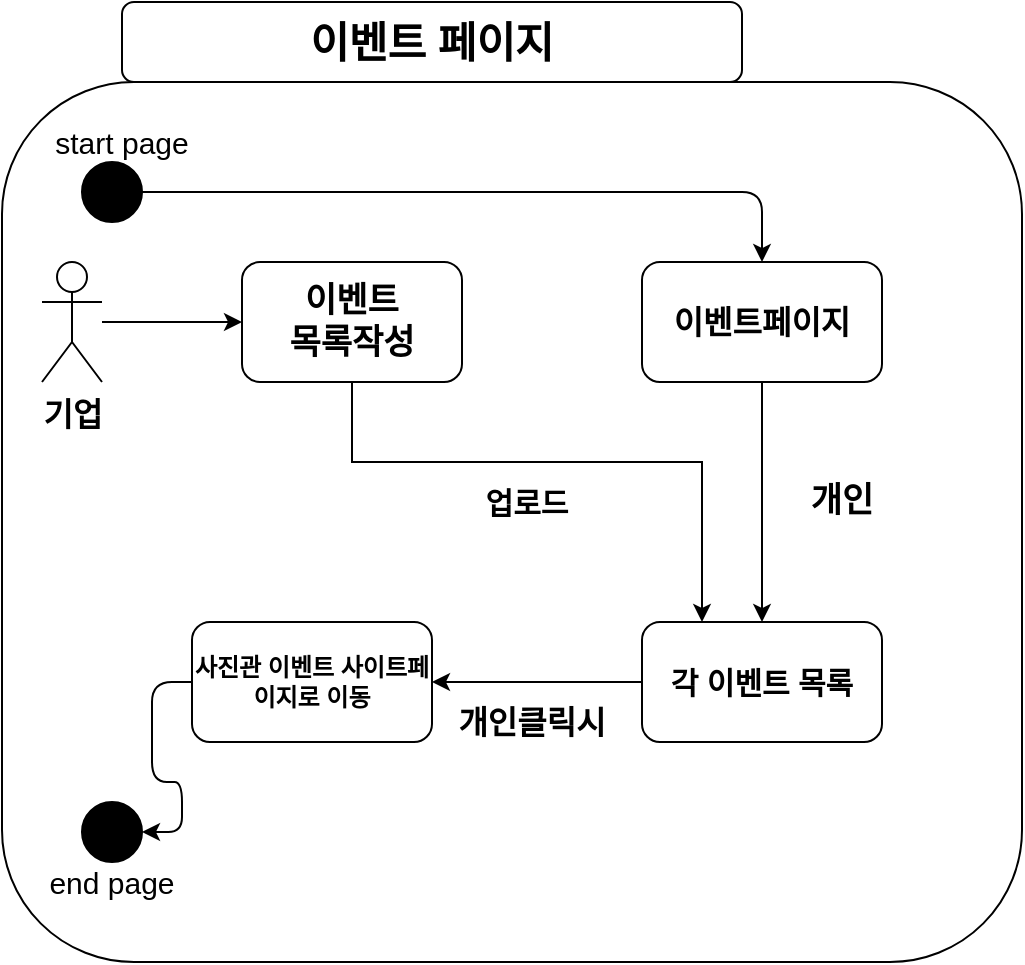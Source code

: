 <mxfile version="14.7.0" type="github">
  <diagram name="Page-1" id="13e1069c-82ec-6db2-03f1-153e76fe0fe0">
    <mxGraphModel dx="1038" dy="580" grid="1" gridSize="10" guides="1" tooltips="1" connect="1" arrows="1" fold="1" page="1" pageScale="1" pageWidth="1100" pageHeight="850" background="none" math="0" shadow="0">
      <root>
        <mxCell id="0" />
        <mxCell id="1" parent="0" />
        <mxCell id="ABvnFnV99FdlZ4MogWja-108" value="" style="edgeStyle=orthogonalEdgeStyle;rounded=0;orthogonalLoop=1;jettySize=auto;html=1;fontFamily=Verdana;fontSize=17;" parent="1" source="ABvnFnV99FdlZ4MogWja-93" target="ABvnFnV99FdlZ4MogWja-103" edge="1">
          <mxGeometry relative="1" as="geometry" />
        </mxCell>
        <mxCell id="ABvnFnV99FdlZ4MogWja-93" value="" style="whiteSpace=wrap;html=1;rounded=1;" parent="1" vertex="1">
          <mxGeometry x="220" y="150" width="510" height="440" as="geometry" />
        </mxCell>
        <mxCell id="ABvnFnV99FdlZ4MogWja-94" value="" style="edgeStyle=orthogonalEdgeStyle;orthogonalLoop=1;jettySize=auto;html=1;entryX=0.5;entryY=0;entryDx=0;entryDy=0;" parent="1" source="ABvnFnV99FdlZ4MogWja-95" target="ABvnFnV99FdlZ4MogWja-100" edge="1">
          <mxGeometry relative="1" as="geometry" />
        </mxCell>
        <mxCell id="ABvnFnV99FdlZ4MogWja-95" value="" style="ellipse;whiteSpace=wrap;html=1;aspect=fixed;rounded=1;fillColor=#000000;" parent="1" vertex="1">
          <mxGeometry x="260" y="190" width="30" height="30" as="geometry" />
        </mxCell>
        <mxCell id="ABvnFnV99FdlZ4MogWja-96" value="&lt;span style=&quot;font-size: 15px&quot;&gt;start page&lt;/span&gt;" style="text;html=1;strokeColor=none;fillColor=none;align=center;verticalAlign=middle;whiteSpace=wrap;rounded=1;" parent="1" vertex="1">
          <mxGeometry x="240" y="170" width="80" height="20" as="geometry" />
        </mxCell>
        <mxCell id="ABvnFnV99FdlZ4MogWja-99" value="" style="edgeStyle=orthogonalEdgeStyle;orthogonalLoop=1;jettySize=auto;html=1;" parent="1" source="ABvnFnV99FdlZ4MogWja-100" target="ABvnFnV99FdlZ4MogWja-105" edge="1">
          <mxGeometry relative="1" as="geometry" />
        </mxCell>
        <mxCell id="ABvnFnV99FdlZ4MogWja-100" value="&lt;b&gt;&lt;font style=&quot;font-size: 16px&quot;&gt;이벤트페이지&lt;/font&gt;&lt;/b&gt;" style="whiteSpace=wrap;html=1;rounded=1;" parent="1" vertex="1">
          <mxGeometry x="540" y="240" width="120" height="60" as="geometry" />
        </mxCell>
        <mxCell id="ABvnFnV99FdlZ4MogWja-101" value="" style="ellipse;whiteSpace=wrap;html=1;aspect=fixed;rounded=1;fillColor=#000000;" parent="1" vertex="1">
          <mxGeometry x="260" y="510" width="30" height="30" as="geometry" />
        </mxCell>
        <mxCell id="ABvnFnV99FdlZ4MogWja-102" value="&lt;span style=&quot;font-size: 15px&quot;&gt;end page&lt;/span&gt;" style="text;html=1;strokeColor=none;fillColor=none;align=center;verticalAlign=middle;whiteSpace=wrap;rounded=1;" parent="1" vertex="1">
          <mxGeometry x="235" y="540" width="80" height="20" as="geometry" />
        </mxCell>
        <mxCell id="ABvnFnV99FdlZ4MogWja-103" value="&lt;font size=&quot;1&quot;&gt;&lt;b style=&quot;font-size: 21px&quot;&gt;이벤트 페이지&lt;/b&gt;&lt;/font&gt;" style="whiteSpace=wrap;html=1;align=center;rounded=1;" parent="1" vertex="1">
          <mxGeometry x="280" y="110" width="310" height="40" as="geometry" />
        </mxCell>
        <mxCell id="ABvnFnV99FdlZ4MogWja-104" value="" style="edgeStyle=orthogonalEdgeStyle;orthogonalLoop=1;jettySize=auto;html=1;" parent="1" source="ABvnFnV99FdlZ4MogWja-105" target="ABvnFnV99FdlZ4MogWja-107" edge="1">
          <mxGeometry relative="1" as="geometry" />
        </mxCell>
        <mxCell id="ABvnFnV99FdlZ4MogWja-105" value="&lt;font style=&quot;font-size: 15px&quot;&gt;&lt;b&gt;각 이벤트 목록&lt;/b&gt;&lt;/font&gt;" style="whiteSpace=wrap;html=1;rounded=1;" parent="1" vertex="1">
          <mxGeometry x="540" y="420" width="120" height="60" as="geometry" />
        </mxCell>
        <mxCell id="ABvnFnV99FdlZ4MogWja-106" value="" style="edgeStyle=orthogonalEdgeStyle;orthogonalLoop=1;jettySize=auto;html=1;entryX=1;entryY=0.5;entryDx=0;entryDy=0;" parent="1" source="ABvnFnV99FdlZ4MogWja-107" target="ABvnFnV99FdlZ4MogWja-101" edge="1">
          <mxGeometry relative="1" as="geometry">
            <mxPoint x="400" y="530.0" as="targetPoint" />
          </mxGeometry>
        </mxCell>
        <mxCell id="ABvnFnV99FdlZ4MogWja-107" value="&lt;b&gt;사진관 이벤트 사이트페이지로 이동&lt;/b&gt;" style="whiteSpace=wrap;html=1;rounded=1;" parent="1" vertex="1">
          <mxGeometry x="315" y="420" width="120" height="60" as="geometry" />
        </mxCell>
        <mxCell id="ABvnFnV99FdlZ4MogWja-110" value="&lt;b&gt;개인&lt;/b&gt;" style="text;html=1;strokeColor=none;fillColor=none;align=center;verticalAlign=middle;whiteSpace=wrap;rounded=0;labelBackgroundColor=none;fontFamily=Verdana;fontSize=17;" parent="1" vertex="1">
          <mxGeometry x="620" y="350" width="40" height="20" as="geometry" />
        </mxCell>
        <mxCell id="ABvnFnV99FdlZ4MogWja-112" value="개인클릭시" style="text;html=1;strokeColor=none;fillColor=none;align=center;verticalAlign=middle;whiteSpace=wrap;rounded=0;labelBackgroundColor=none;fontFamily=Verdana;fontSize=16;fontStyle=1" parent="1" vertex="1">
          <mxGeometry x="435" y="460" width="100" height="20" as="geometry" />
        </mxCell>
        <mxCell id="ABvnFnV99FdlZ4MogWja-124" style="edgeStyle=orthogonalEdgeStyle;rounded=0;orthogonalLoop=1;jettySize=auto;html=1;entryX=0;entryY=0.5;entryDx=0;entryDy=0;fontFamily=Verdana;fontSize=16;" parent="1" source="ABvnFnV99FdlZ4MogWja-115" target="ABvnFnV99FdlZ4MogWja-123" edge="1">
          <mxGeometry relative="1" as="geometry" />
        </mxCell>
        <mxCell id="ABvnFnV99FdlZ4MogWja-115" value="기업" style="shape=umlActor;verticalLabelPosition=bottom;verticalAlign=top;html=1;outlineConnect=0;labelBackgroundColor=none;fontFamily=Verdana;fontSize=16;labelPosition=center;align=center;fontStyle=1" parent="1" vertex="1">
          <mxGeometry x="240" y="240" width="30" height="60" as="geometry" />
        </mxCell>
        <mxCell id="ABvnFnV99FdlZ4MogWja-125" style="edgeStyle=orthogonalEdgeStyle;rounded=0;orthogonalLoop=1;jettySize=auto;html=1;fontFamily=Verdana;fontSize=16;entryX=0.25;entryY=0;entryDx=0;entryDy=0;" parent="1" source="ABvnFnV99FdlZ4MogWja-123" target="ABvnFnV99FdlZ4MogWja-105" edge="1">
          <mxGeometry relative="1" as="geometry">
            <Array as="points">
              <mxPoint x="395" y="340" />
              <mxPoint x="570" y="340" />
            </Array>
          </mxGeometry>
        </mxCell>
        <mxCell id="ABvnFnV99FdlZ4MogWja-123" value="&lt;b style=&quot;font-size: 17px&quot;&gt;이벤트 &lt;br&gt;목록작성&lt;/b&gt;" style="rounded=1;whiteSpace=wrap;html=1;labelBackgroundColor=none;fontFamily=Verdana;fontSize=16;" parent="1" vertex="1">
          <mxGeometry x="340" y="240" width="110" height="60" as="geometry" />
        </mxCell>
        <mxCell id="dZ_HjLs5xdtZezwTKZ4T-1" value="&lt;b&gt;&lt;font style=&quot;font-size: 15px&quot;&gt;업로드&lt;/font&gt;&lt;/b&gt;" style="text;html=1;strokeColor=none;fillColor=none;align=center;verticalAlign=middle;whiteSpace=wrap;rounded=0;" parent="1" vertex="1">
          <mxGeometry x="455" y="350" width="55" height="20" as="geometry" />
        </mxCell>
      </root>
    </mxGraphModel>
  </diagram>
</mxfile>
